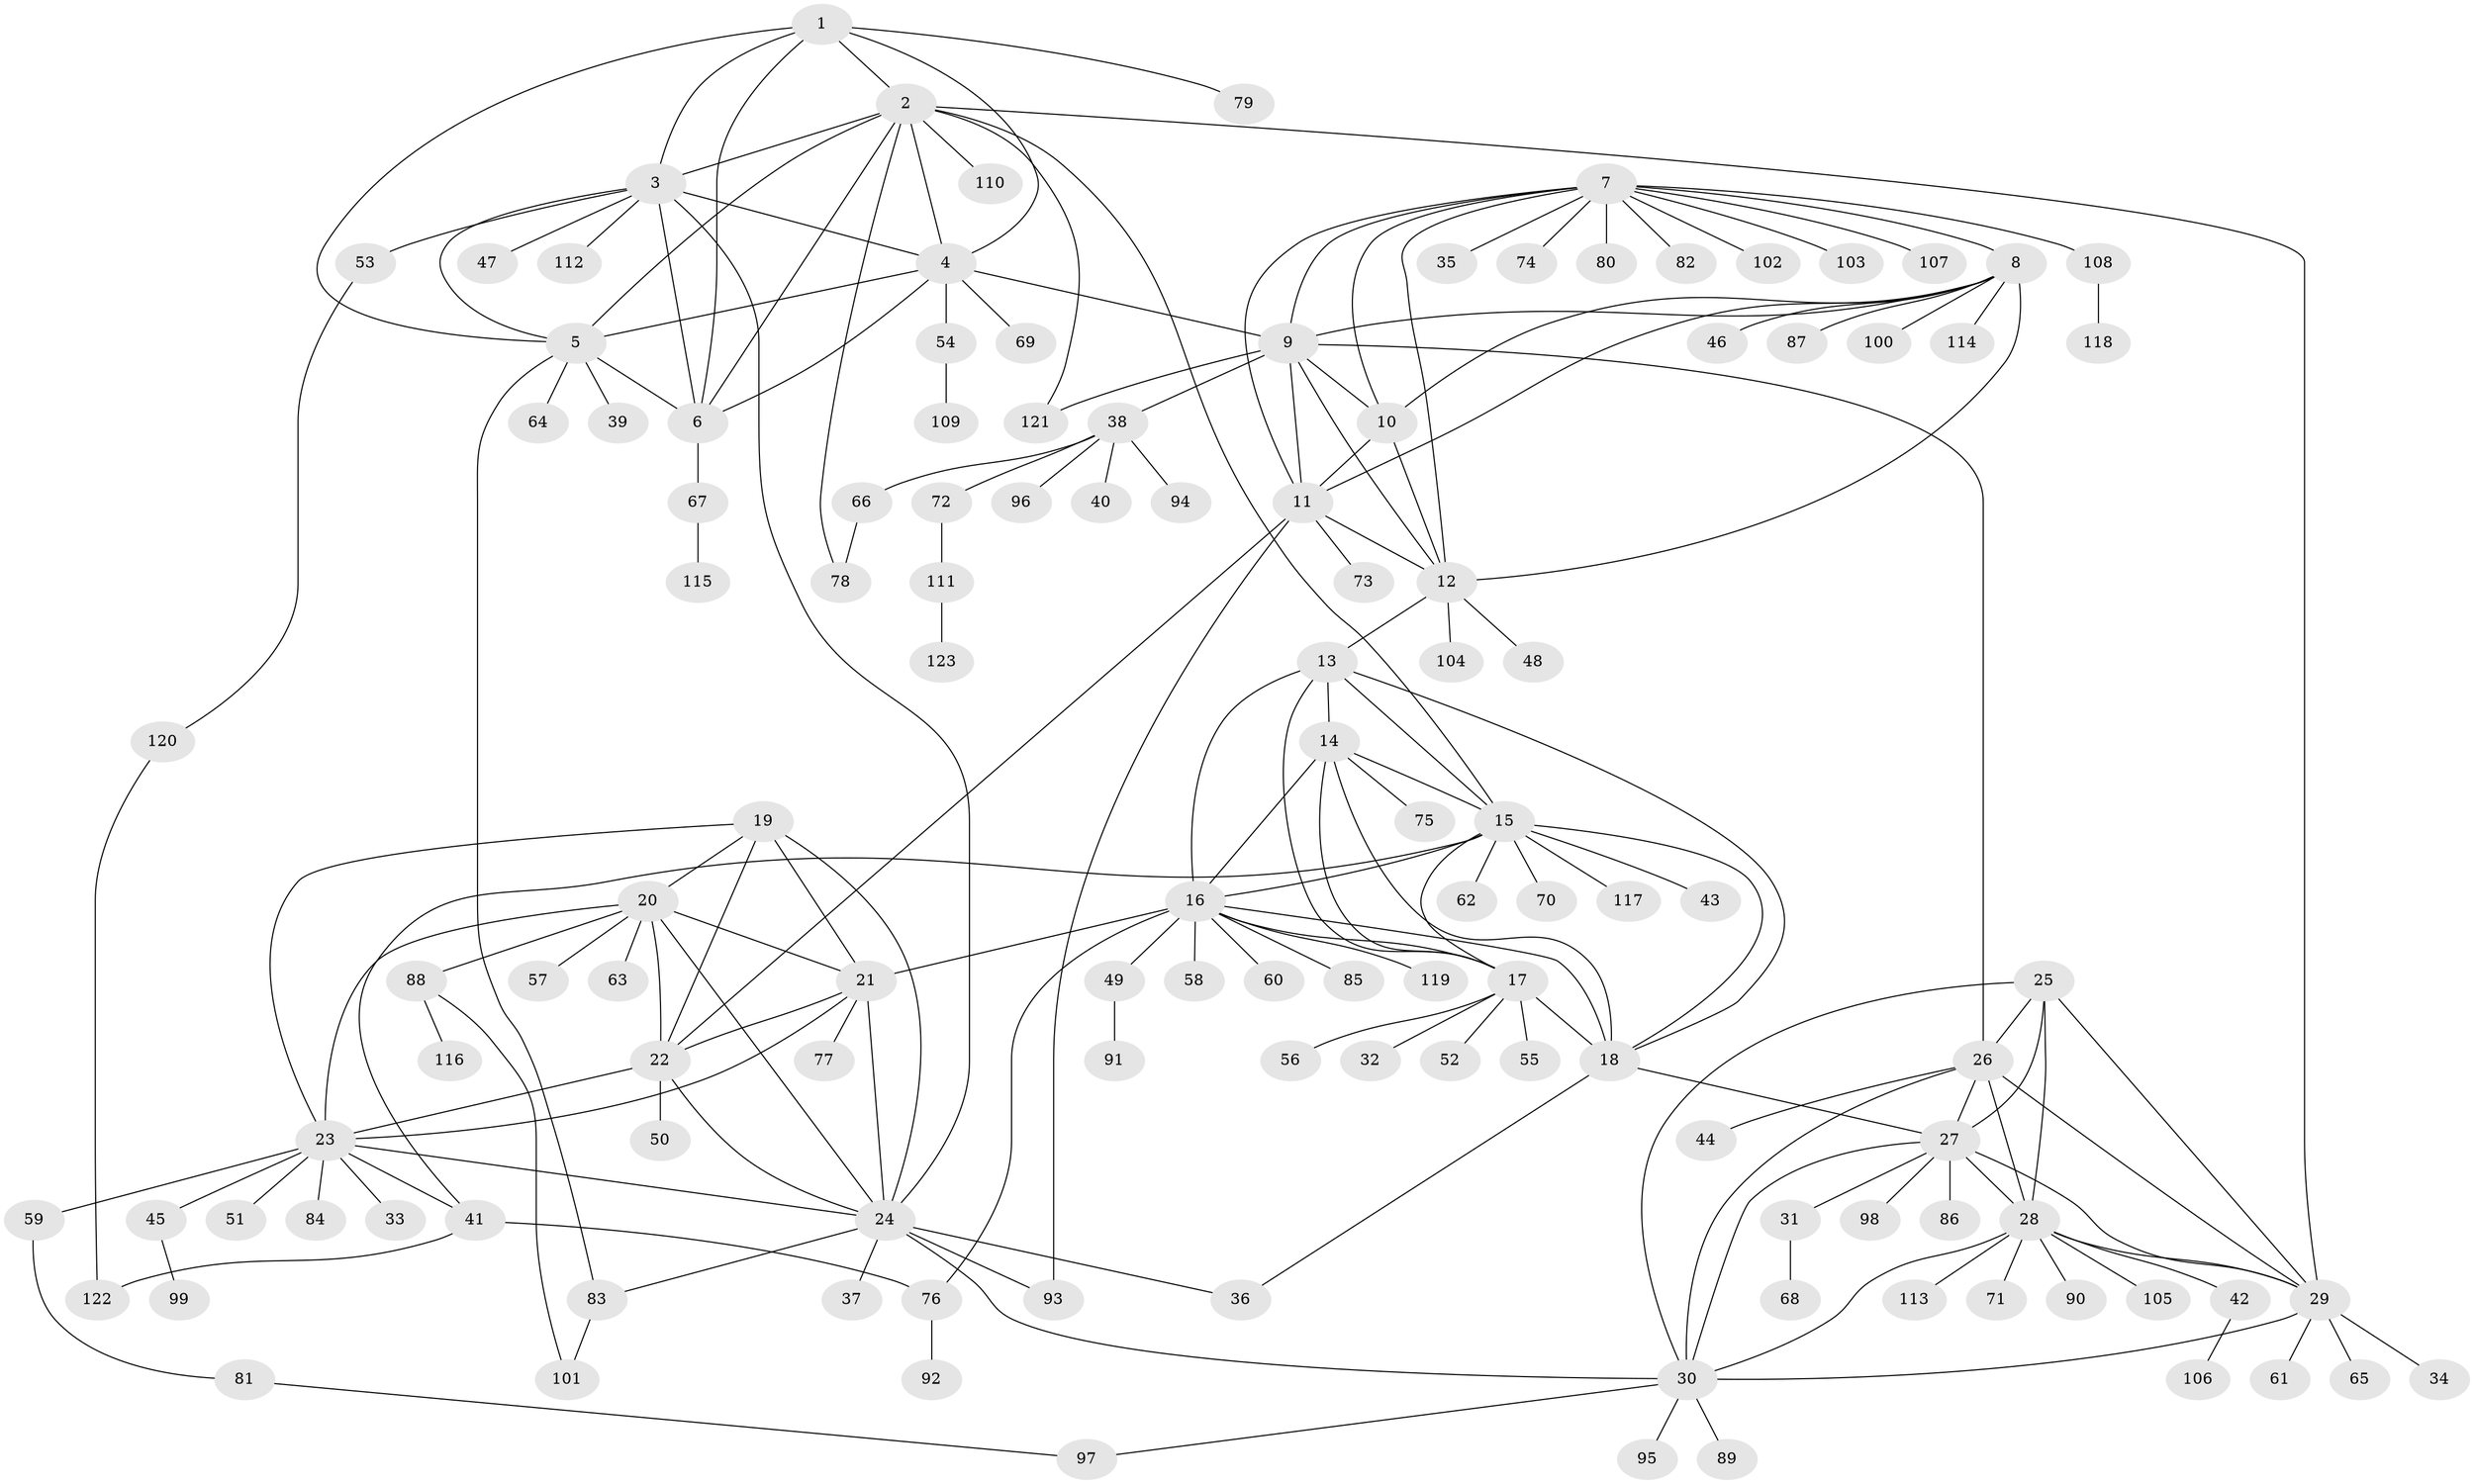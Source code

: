 // Generated by graph-tools (version 1.1) at 2025/15/03/09/25 04:15:59]
// undirected, 123 vertices, 188 edges
graph export_dot {
graph [start="1"]
  node [color=gray90,style=filled];
  1;
  2;
  3;
  4;
  5;
  6;
  7;
  8;
  9;
  10;
  11;
  12;
  13;
  14;
  15;
  16;
  17;
  18;
  19;
  20;
  21;
  22;
  23;
  24;
  25;
  26;
  27;
  28;
  29;
  30;
  31;
  32;
  33;
  34;
  35;
  36;
  37;
  38;
  39;
  40;
  41;
  42;
  43;
  44;
  45;
  46;
  47;
  48;
  49;
  50;
  51;
  52;
  53;
  54;
  55;
  56;
  57;
  58;
  59;
  60;
  61;
  62;
  63;
  64;
  65;
  66;
  67;
  68;
  69;
  70;
  71;
  72;
  73;
  74;
  75;
  76;
  77;
  78;
  79;
  80;
  81;
  82;
  83;
  84;
  85;
  86;
  87;
  88;
  89;
  90;
  91;
  92;
  93;
  94;
  95;
  96;
  97;
  98;
  99;
  100;
  101;
  102;
  103;
  104;
  105;
  106;
  107;
  108;
  109;
  110;
  111;
  112;
  113;
  114;
  115;
  116;
  117;
  118;
  119;
  120;
  121;
  122;
  123;
  1 -- 2;
  1 -- 3;
  1 -- 4;
  1 -- 5;
  1 -- 6;
  1 -- 79;
  2 -- 3;
  2 -- 4;
  2 -- 5;
  2 -- 6;
  2 -- 15;
  2 -- 29;
  2 -- 78;
  2 -- 110;
  2 -- 121;
  3 -- 4;
  3 -- 5;
  3 -- 6;
  3 -- 24;
  3 -- 47;
  3 -- 53;
  3 -- 112;
  4 -- 5;
  4 -- 6;
  4 -- 9;
  4 -- 54;
  4 -- 69;
  5 -- 6;
  5 -- 39;
  5 -- 64;
  5 -- 83;
  6 -- 67;
  7 -- 8;
  7 -- 9;
  7 -- 10;
  7 -- 11;
  7 -- 12;
  7 -- 35;
  7 -- 74;
  7 -- 80;
  7 -- 82;
  7 -- 102;
  7 -- 103;
  7 -- 107;
  7 -- 108;
  8 -- 9;
  8 -- 10;
  8 -- 11;
  8 -- 12;
  8 -- 46;
  8 -- 87;
  8 -- 100;
  8 -- 114;
  9 -- 10;
  9 -- 11;
  9 -- 12;
  9 -- 26;
  9 -- 38;
  9 -- 121;
  10 -- 11;
  10 -- 12;
  11 -- 12;
  11 -- 22;
  11 -- 73;
  11 -- 93;
  12 -- 13;
  12 -- 48;
  12 -- 104;
  13 -- 14;
  13 -- 15;
  13 -- 16;
  13 -- 17;
  13 -- 18;
  14 -- 15;
  14 -- 16;
  14 -- 17;
  14 -- 18;
  14 -- 75;
  15 -- 16;
  15 -- 17;
  15 -- 18;
  15 -- 41;
  15 -- 43;
  15 -- 62;
  15 -- 70;
  15 -- 117;
  16 -- 17;
  16 -- 18;
  16 -- 21;
  16 -- 49;
  16 -- 58;
  16 -- 60;
  16 -- 76;
  16 -- 85;
  16 -- 119;
  17 -- 18;
  17 -- 32;
  17 -- 52;
  17 -- 55;
  17 -- 56;
  18 -- 27;
  18 -- 36;
  19 -- 20;
  19 -- 21;
  19 -- 22;
  19 -- 23;
  19 -- 24;
  20 -- 21;
  20 -- 22;
  20 -- 23;
  20 -- 24;
  20 -- 57;
  20 -- 63;
  20 -- 88;
  21 -- 22;
  21 -- 23;
  21 -- 24;
  21 -- 77;
  22 -- 23;
  22 -- 24;
  22 -- 50;
  23 -- 24;
  23 -- 33;
  23 -- 41;
  23 -- 45;
  23 -- 51;
  23 -- 59;
  23 -- 84;
  24 -- 30;
  24 -- 36;
  24 -- 37;
  24 -- 83;
  24 -- 93;
  25 -- 26;
  25 -- 27;
  25 -- 28;
  25 -- 29;
  25 -- 30;
  26 -- 27;
  26 -- 28;
  26 -- 29;
  26 -- 30;
  26 -- 44;
  27 -- 28;
  27 -- 29;
  27 -- 30;
  27 -- 31;
  27 -- 86;
  27 -- 98;
  28 -- 29;
  28 -- 30;
  28 -- 42;
  28 -- 71;
  28 -- 90;
  28 -- 105;
  28 -- 113;
  29 -- 30;
  29 -- 34;
  29 -- 61;
  29 -- 65;
  30 -- 89;
  30 -- 95;
  30 -- 97;
  31 -- 68;
  38 -- 40;
  38 -- 66;
  38 -- 72;
  38 -- 94;
  38 -- 96;
  41 -- 76;
  41 -- 122;
  42 -- 106;
  45 -- 99;
  49 -- 91;
  53 -- 120;
  54 -- 109;
  59 -- 81;
  66 -- 78;
  67 -- 115;
  72 -- 111;
  76 -- 92;
  81 -- 97;
  83 -- 101;
  88 -- 101;
  88 -- 116;
  108 -- 118;
  111 -- 123;
  120 -- 122;
}
